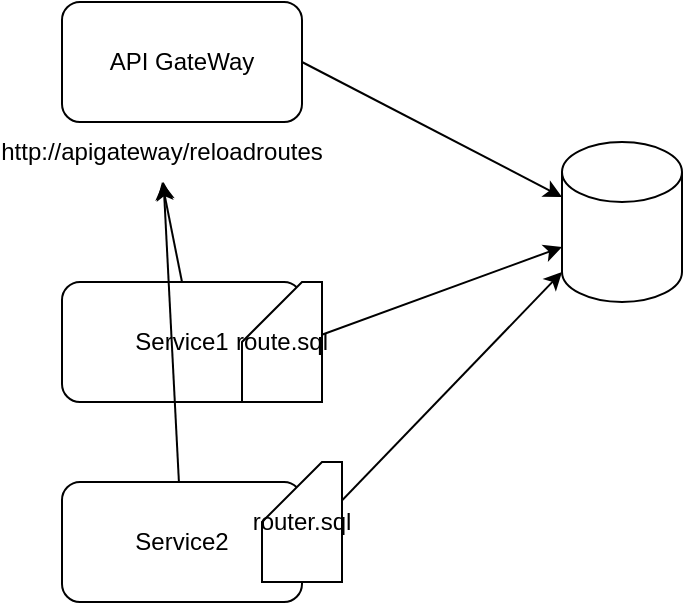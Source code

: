 <mxfile version="15.7.3" type="github">
  <diagram id="s8QHwOiczxXdtoyHTXb_" name="Page-1">
    <mxGraphModel dx="782" dy="468" grid="1" gridSize="10" guides="1" tooltips="1" connect="1" arrows="1" fold="1" page="1" pageScale="1" pageWidth="850" pageHeight="1100" math="0" shadow="0">
      <root>
        <mxCell id="0" />
        <mxCell id="1" parent="0" />
        <mxCell id="ah3FceEl2E3HXuILpOoP-1" value="API GateWay" style="rounded=1;whiteSpace=wrap;html=1;" vertex="1" parent="1">
          <mxGeometry x="60" y="150" width="120" height="60" as="geometry" />
        </mxCell>
        <mxCell id="ah3FceEl2E3HXuILpOoP-2" value="Service1" style="rounded=1;whiteSpace=wrap;html=1;" vertex="1" parent="1">
          <mxGeometry x="60" y="290" width="120" height="60" as="geometry" />
        </mxCell>
        <mxCell id="ah3FceEl2E3HXuILpOoP-3" value="" style="shape=cylinder3;whiteSpace=wrap;html=1;boundedLbl=1;backgroundOutline=1;size=15;" vertex="1" parent="1">
          <mxGeometry x="310" y="220" width="60" height="80" as="geometry" />
        </mxCell>
        <mxCell id="ah3FceEl2E3HXuILpOoP-4" value="Service2" style="rounded=1;whiteSpace=wrap;html=1;" vertex="1" parent="1">
          <mxGeometry x="60" y="390" width="120" height="60" as="geometry" />
        </mxCell>
        <mxCell id="ah3FceEl2E3HXuILpOoP-9" value="" style="endArrow=classic;html=1;rounded=0;exitX=1;exitY=0.5;exitDx=0;exitDy=0;entryX=0;entryY=0;entryDx=0;entryDy=27.5;entryPerimeter=0;" edge="1" parent="1" source="ah3FceEl2E3HXuILpOoP-1" target="ah3FceEl2E3HXuILpOoP-3">
          <mxGeometry width="50" height="50" relative="1" as="geometry">
            <mxPoint x="160" y="340" as="sourcePoint" />
            <mxPoint x="210" y="290" as="targetPoint" />
          </mxGeometry>
        </mxCell>
        <mxCell id="ah3FceEl2E3HXuILpOoP-10" value="" style="endArrow=classic;html=1;rounded=0;entryX=0;entryY=0;entryDx=0;entryDy=52.5;entryPerimeter=0;" edge="1" parent="1" target="ah3FceEl2E3HXuILpOoP-3">
          <mxGeometry width="50" height="50" relative="1" as="geometry">
            <mxPoint x="180" y="320" as="sourcePoint" />
            <mxPoint x="210" y="290" as="targetPoint" />
          </mxGeometry>
        </mxCell>
        <mxCell id="ah3FceEl2E3HXuILpOoP-11" value="" style="endArrow=classic;html=1;rounded=0;exitX=1;exitY=0.5;exitDx=0;exitDy=0;entryX=0;entryY=1;entryDx=0;entryDy=-15;entryPerimeter=0;" edge="1" parent="1" source="ah3FceEl2E3HXuILpOoP-4" target="ah3FceEl2E3HXuILpOoP-3">
          <mxGeometry width="50" height="50" relative="1" as="geometry">
            <mxPoint x="160" y="340" as="sourcePoint" />
            <mxPoint x="210" y="290" as="targetPoint" />
          </mxGeometry>
        </mxCell>
        <mxCell id="ah3FceEl2E3HXuILpOoP-12" value="route.sql" style="shape=card;whiteSpace=wrap;html=1;" vertex="1" parent="1">
          <mxGeometry x="150" y="290" width="40" height="60" as="geometry" />
        </mxCell>
        <mxCell id="ah3FceEl2E3HXuILpOoP-13" value="router.sql" style="shape=card;whiteSpace=wrap;html=1;" vertex="1" parent="1">
          <mxGeometry x="160" y="380" width="40" height="60" as="geometry" />
        </mxCell>
        <mxCell id="ah3FceEl2E3HXuILpOoP-16" value="http://apigateway/reloadroutes" style="text;html=1;strokeColor=none;fillColor=none;align=center;verticalAlign=middle;whiteSpace=wrap;rounded=0;" vertex="1" parent="1">
          <mxGeometry x="80" y="210" width="60" height="30" as="geometry" />
        </mxCell>
        <mxCell id="ah3FceEl2E3HXuILpOoP-17" value="" style="endArrow=classic;html=1;rounded=0;exitX=0.5;exitY=0;exitDx=0;exitDy=0;entryX=0.5;entryY=1;entryDx=0;entryDy=0;entryPerimeter=0;" edge="1" parent="1" source="ah3FceEl2E3HXuILpOoP-2" target="ah3FceEl2E3HXuILpOoP-16">
          <mxGeometry width="50" height="50" relative="1" as="geometry">
            <mxPoint x="160" y="340" as="sourcePoint" />
            <mxPoint x="210" y="290" as="targetPoint" />
          </mxGeometry>
        </mxCell>
        <mxCell id="ah3FceEl2E3HXuILpOoP-23" value="" style="endArrow=classic;html=1;rounded=0;" edge="1" parent="1" source="ah3FceEl2E3HXuILpOoP-4" target="ah3FceEl2E3HXuILpOoP-16">
          <mxGeometry width="50" height="50" relative="1" as="geometry">
            <mxPoint x="20" y="440" as="sourcePoint" />
            <mxPoint x="70" y="390" as="targetPoint" />
          </mxGeometry>
        </mxCell>
      </root>
    </mxGraphModel>
  </diagram>
</mxfile>
